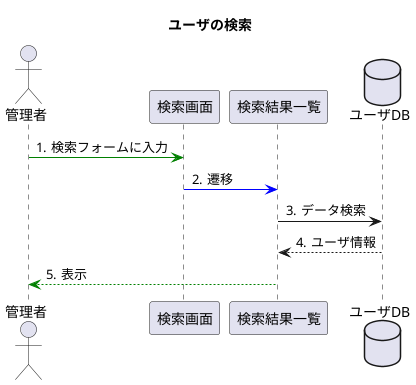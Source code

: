 @startuml
title ユーザの検索

autonumber "#."

actor 管理者
participant 検索画面
participant 検索結果一覧
database ユーザDB


管理者 -[#green]> 検索画面:検索フォームに入力
検索画面 -[#blue]> 検索結果一覧:遷移
検索結果一覧 -> ユーザDB:データ検索
ユーザDB --> 検索結果一覧:ユーザ情報

検索結果一覧 --[#green]> 管理者:表示
@enduml